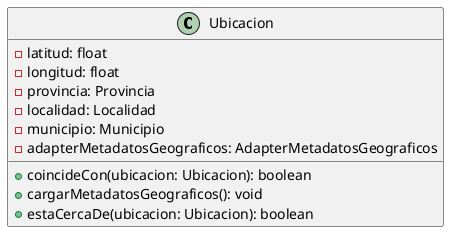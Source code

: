 @startuml
'https://plantuml.com/class-diagram

class Ubicacion{
    -latitud: float
    -longitud: float
    -provincia: Provincia
    -localidad: Localidad
    -municipio: Municipio
    -adapterMetadatosGeograficos: AdapterMetadatosGeograficos

    +coincideCon(ubicacion: Ubicacion): boolean
    +cargarMetadatosGeograficos(): void
    +estaCercaDe(ubicacion: Ubicacion): boolean
}
@enduml